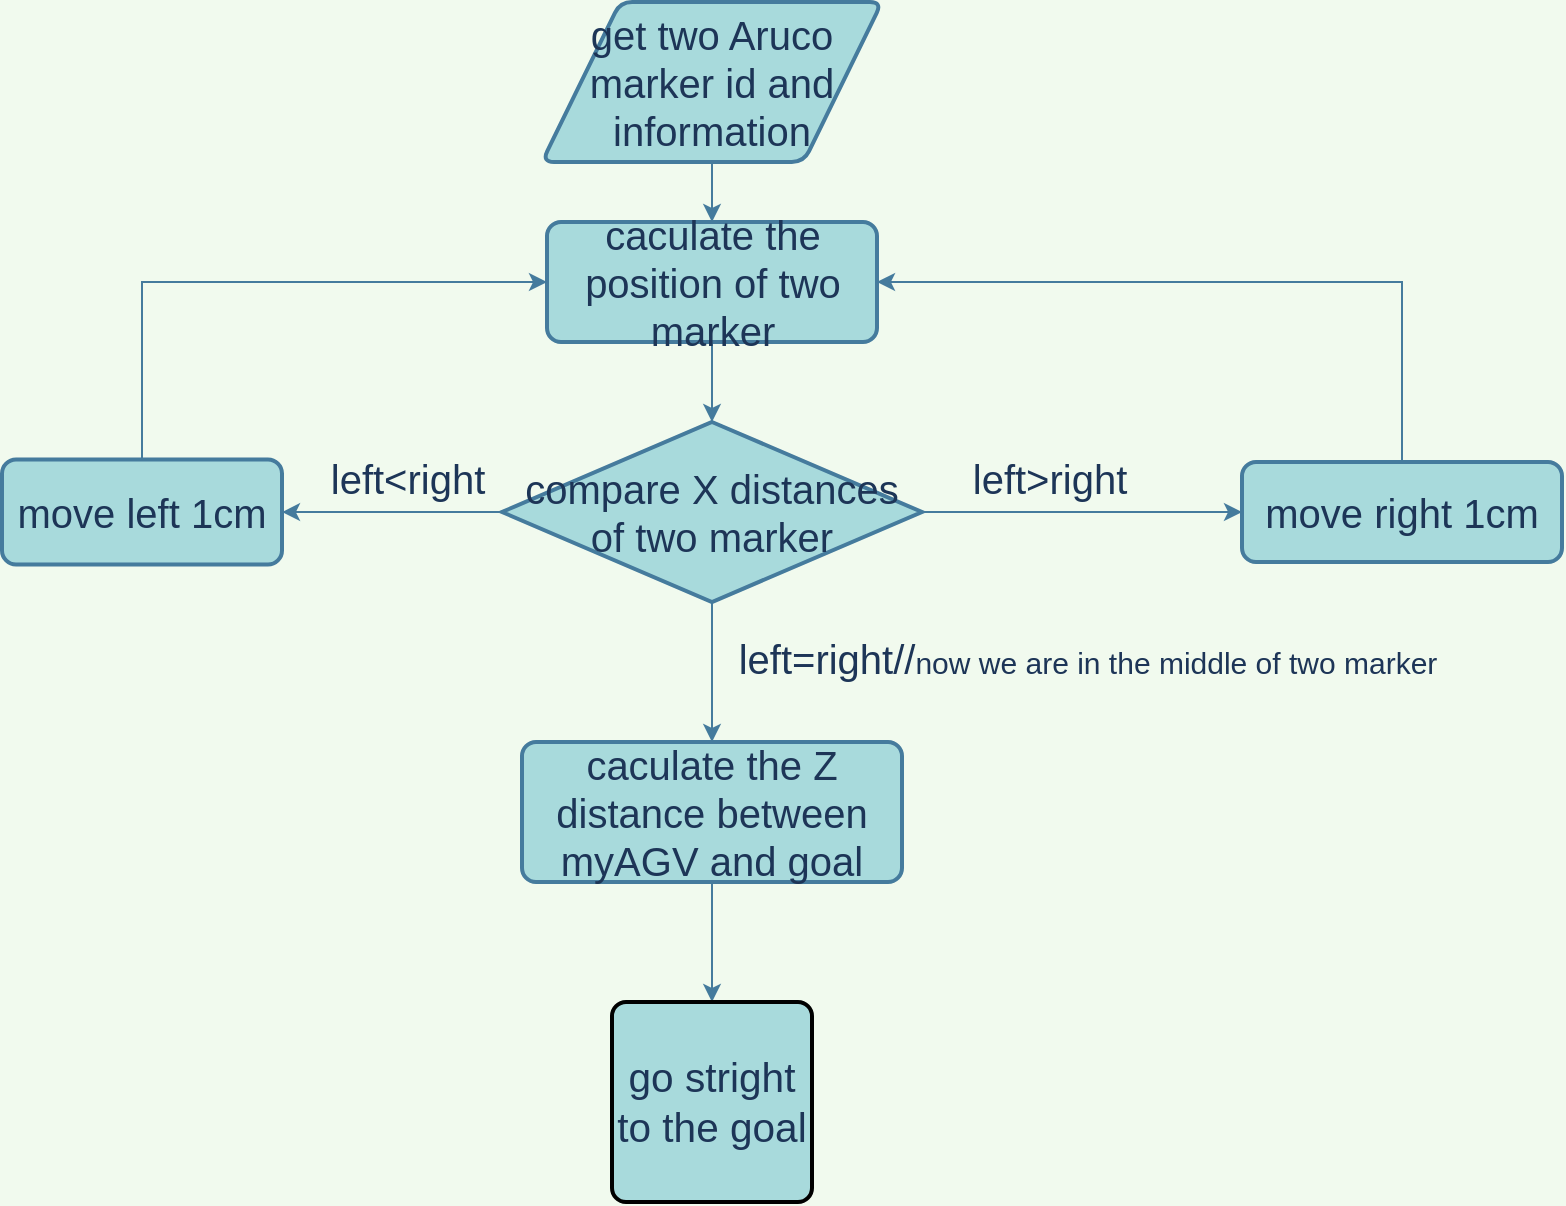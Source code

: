 <mxfile version="14.9.2" type="device"><diagram id="bHfUnKiZH8GuUGy5dT3d" name="Page-1"><mxGraphModel dx="1422" dy="794" grid="1" gridSize="10" guides="1" tooltips="1" connect="1" arrows="1" fold="1" page="1" pageScale="1" pageWidth="827" pageHeight="1169" background="#F1FAEE" math="0" shadow="0"><root><mxCell id="0"/><mxCell id="1" parent="0"/><mxCell id="N94rIN2kvaNyKCVVMgkH-2" style="edgeStyle=orthogonalEdgeStyle;rounded=0;orthogonalLoop=1;jettySize=auto;html=1;entryX=0.5;entryY=0;entryDx=0;entryDy=0;labelBackgroundColor=#F1FAEE;strokeColor=#457B9D;fontColor=#1D3557;" edge="1" parent="1" source="N94rIN2kvaNyKCVVMgkH-1" target="N94rIN2kvaNyKCVVMgkH-4"><mxGeometry relative="1" as="geometry"><mxPoint x="420" y="340" as="targetPoint"/></mxGeometry></mxCell><mxCell id="N94rIN2kvaNyKCVVMgkH-1" value="&lt;font style=&quot;font-size: 20px&quot;&gt;get two Aruco marker id and information&lt;/font&gt;" style="shape=parallelogram;html=1;strokeWidth=2;perimeter=parallelogramPerimeter;whiteSpace=wrap;rounded=1;arcSize=12;size=0.23;fillColor=#A8DADC;strokeColor=#457B9D;fontColor=#1D3557;" vertex="1" parent="1"><mxGeometry x="290" y="50" width="170" height="80" as="geometry"/></mxCell><mxCell id="N94rIN2kvaNyKCVVMgkH-7" style="edgeStyle=orthogonalEdgeStyle;rounded=0;orthogonalLoop=1;jettySize=auto;html=1;exitX=1;exitY=0.5;exitDx=0;exitDy=0;exitPerimeter=0;entryX=0;entryY=0.5;entryDx=0;entryDy=0;labelBackgroundColor=#F1FAEE;strokeColor=#457B9D;fontColor=#1D3557;" edge="1" parent="1" source="N94rIN2kvaNyKCVVMgkH-3" target="N94rIN2kvaNyKCVVMgkH-6"><mxGeometry relative="1" as="geometry"/></mxCell><mxCell id="N94rIN2kvaNyKCVVMgkH-10" style="edgeStyle=orthogonalEdgeStyle;rounded=0;orthogonalLoop=1;jettySize=auto;html=1;exitX=0;exitY=0.5;exitDx=0;exitDy=0;exitPerimeter=0;labelBackgroundColor=#F1FAEE;strokeColor=#457B9D;fontColor=#1D3557;" edge="1" parent="1" source="N94rIN2kvaNyKCVVMgkH-3" target="N94rIN2kvaNyKCVVMgkH-9"><mxGeometry relative="1" as="geometry"/></mxCell><mxCell id="N94rIN2kvaNyKCVVMgkH-16" style="edgeStyle=orthogonalEdgeStyle;rounded=0;orthogonalLoop=1;jettySize=auto;html=1;exitX=0.5;exitY=1;exitDx=0;exitDy=0;exitPerimeter=0;entryX=0.5;entryY=0;entryDx=0;entryDy=0;labelBackgroundColor=#F1FAEE;strokeColor=#457B9D;fontColor=#1D3557;" edge="1" parent="1" source="N94rIN2kvaNyKCVVMgkH-3" target="N94rIN2kvaNyKCVVMgkH-15"><mxGeometry relative="1" as="geometry"/></mxCell><mxCell id="N94rIN2kvaNyKCVVMgkH-3" value="&lt;font style=&quot;font-size: 20px&quot;&gt;compare X distances of two marker&lt;/font&gt;" style="strokeWidth=2;html=1;shape=mxgraph.flowchart.decision;whiteSpace=wrap;fillColor=#A8DADC;strokeColor=#457B9D;fontColor=#1D3557;" vertex="1" parent="1"><mxGeometry x="270" y="260" width="210" height="90" as="geometry"/></mxCell><mxCell id="N94rIN2kvaNyKCVVMgkH-5" style="edgeStyle=orthogonalEdgeStyle;rounded=0;orthogonalLoop=1;jettySize=auto;html=1;exitX=0.5;exitY=1;exitDx=0;exitDy=0;entryX=0.5;entryY=0;entryDx=0;entryDy=0;entryPerimeter=0;labelBackgroundColor=#F1FAEE;strokeColor=#457B9D;fontColor=#1D3557;" edge="1" parent="1" source="N94rIN2kvaNyKCVVMgkH-4" target="N94rIN2kvaNyKCVVMgkH-3"><mxGeometry relative="1" as="geometry"/></mxCell><mxCell id="N94rIN2kvaNyKCVVMgkH-4" value="&lt;span&gt;&lt;font style=&quot;font-size: 20px&quot;&gt;caculate the position of two marker&lt;/font&gt;&lt;/span&gt;" style="rounded=1;whiteSpace=wrap;html=1;absoluteArcSize=1;arcSize=14;strokeWidth=2;fillColor=#A8DADC;strokeColor=#457B9D;fontColor=#1D3557;" vertex="1" parent="1"><mxGeometry x="292.5" y="160" width="165" height="60" as="geometry"/></mxCell><mxCell id="N94rIN2kvaNyKCVVMgkH-14" style="edgeStyle=orthogonalEdgeStyle;rounded=0;orthogonalLoop=1;jettySize=auto;html=1;exitX=0.5;exitY=0;exitDx=0;exitDy=0;entryX=1;entryY=0.5;entryDx=0;entryDy=0;labelBackgroundColor=#F1FAEE;strokeColor=#457B9D;fontColor=#1D3557;" edge="1" parent="1" source="N94rIN2kvaNyKCVVMgkH-6" target="N94rIN2kvaNyKCVVMgkH-4"><mxGeometry relative="1" as="geometry"/></mxCell><mxCell id="N94rIN2kvaNyKCVVMgkH-6" value="&lt;font style=&quot;font-size: 20px&quot;&gt;move right 1cm&lt;/font&gt;" style="rounded=1;whiteSpace=wrap;html=1;absoluteArcSize=1;arcSize=14;strokeWidth=2;fillColor=#A8DADC;strokeColor=#457B9D;fontColor=#1D3557;" vertex="1" parent="1"><mxGeometry x="640" y="280" width="160" height="50" as="geometry"/></mxCell><mxCell id="N94rIN2kvaNyKCVVMgkH-8" value="&lt;font style=&quot;font-size: 20px&quot;&gt;left&amp;gt;right&lt;/font&gt;" style="text;html=1;strokeColor=none;fillColor=none;align=center;verticalAlign=middle;whiteSpace=wrap;rounded=0;fontColor=#1D3557;" vertex="1" parent="1"><mxGeometry x="511" y="270" width="66" height="35" as="geometry"/></mxCell><mxCell id="N94rIN2kvaNyKCVVMgkH-13" style="edgeStyle=orthogonalEdgeStyle;rounded=0;orthogonalLoop=1;jettySize=auto;html=1;exitX=0.5;exitY=0;exitDx=0;exitDy=0;entryX=0;entryY=0.5;entryDx=0;entryDy=0;labelBackgroundColor=#F1FAEE;strokeColor=#457B9D;fontColor=#1D3557;" edge="1" parent="1" source="N94rIN2kvaNyKCVVMgkH-9" target="N94rIN2kvaNyKCVVMgkH-4"><mxGeometry relative="1" as="geometry"/></mxCell><mxCell id="N94rIN2kvaNyKCVVMgkH-9" value="&lt;font style=&quot;font-size: 20px&quot;&gt;move left 1cm&lt;/font&gt;" style="rounded=1;whiteSpace=wrap;html=1;absoluteArcSize=1;arcSize=14;strokeWidth=2;fillColor=#A8DADC;strokeColor=#457B9D;fontColor=#1D3557;" vertex="1" parent="1"><mxGeometry x="20" y="278.75" width="140" height="52.5" as="geometry"/></mxCell><mxCell id="N94rIN2kvaNyKCVVMgkH-11" value="&lt;font style=&quot;font-size: 20px&quot;&gt;left&amp;lt;right&lt;/font&gt;" style="text;html=1;strokeColor=none;fillColor=none;align=center;verticalAlign=middle;whiteSpace=wrap;rounded=0;fontColor=#1D3557;" vertex="1" parent="1"><mxGeometry x="190" y="270" width="66" height="35" as="geometry"/></mxCell><mxCell id="N94rIN2kvaNyKCVVMgkH-20" style="edgeStyle=orthogonalEdgeStyle;curved=0;rounded=1;sketch=0;orthogonalLoop=1;jettySize=auto;html=1;exitX=0.5;exitY=1;exitDx=0;exitDy=0;entryX=0.5;entryY=0;entryDx=0;entryDy=0;fontColor=#1D3557;strokeColor=#457B9D;fillColor=#A8DADC;" edge="1" parent="1" source="N94rIN2kvaNyKCVVMgkH-15" target="N94rIN2kvaNyKCVVMgkH-19"><mxGeometry relative="1" as="geometry"/></mxCell><mxCell id="N94rIN2kvaNyKCVVMgkH-15" value="&lt;font style=&quot;font-size: 20px&quot;&gt;caculate the Z distance between myAGV and goal&lt;/font&gt;" style="rounded=1;whiteSpace=wrap;html=1;absoluteArcSize=1;arcSize=14;strokeWidth=2;fillColor=#A8DADC;strokeColor=#457B9D;fontColor=#1D3557;" vertex="1" parent="1"><mxGeometry x="280" y="420" width="190" height="70" as="geometry"/></mxCell><mxCell id="N94rIN2kvaNyKCVVMgkH-18" value="&lt;font style=&quot;font-size: 20px&quot;&gt;left=right//&lt;/font&gt;&lt;font style=&quot;font-size: 15px&quot;&gt;now we are in the middle of two marker&lt;/font&gt;" style="text;html=1;strokeColor=none;fillColor=none;align=center;verticalAlign=middle;whiteSpace=wrap;rounded=0;fontColor=#1D3557;" vertex="1" parent="1"><mxGeometry x="340" y="360" width="446" height="35" as="geometry"/></mxCell><mxCell id="N94rIN2kvaNyKCVVMgkH-19" value="&lt;font style=&quot;font-size: 20.3px&quot;&gt;go stright to the goal&lt;/font&gt;" style="rounded=1;whiteSpace=wrap;html=1;absoluteArcSize=1;arcSize=14;strokeWidth=2;sketch=0;fontColor=#1D3557;fillColor=#A8DADC;" vertex="1" parent="1"><mxGeometry x="325" y="550" width="100" height="100" as="geometry"/></mxCell></root></mxGraphModel></diagram></mxfile>